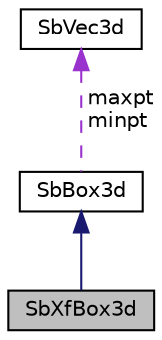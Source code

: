 digraph "SbXfBox3d"
{
 // LATEX_PDF_SIZE
  edge [fontname="Helvetica",fontsize="10",labelfontname="Helvetica",labelfontsize="10"];
  node [fontname="Helvetica",fontsize="10",shape=record];
  Node1 [label="SbXfBox3d",height=0.2,width=0.4,color="black", fillcolor="grey75", style="filled", fontcolor="black",tooltip="The SbXfBox3d class is a 3 dimensional box with double precision coordinates and an attached transfor..."];
  Node2 -> Node1 [dir="back",color="midnightblue",fontsize="10",style="solid",fontname="Helvetica"];
  Node2 [label="SbBox3d",height=0.2,width=0.4,color="black", fillcolor="white", style="filled",URL="$classSbBox3d.html",tooltip="The SbBox3d class is an abstraction for an axis aligned 3 dimensional box."];
  Node3 -> Node2 [dir="back",color="darkorchid3",fontsize="10",style="dashed",label=" maxpt\nminpt" ,fontname="Helvetica"];
  Node3 [label="SbVec3d",height=0.2,width=0.4,color="black", fillcolor="white", style="filled",URL="$classSbVec3d.html",tooltip="The SbVec3d class is a 3 dimensional vector with double precision floating point coordinates."];
}
